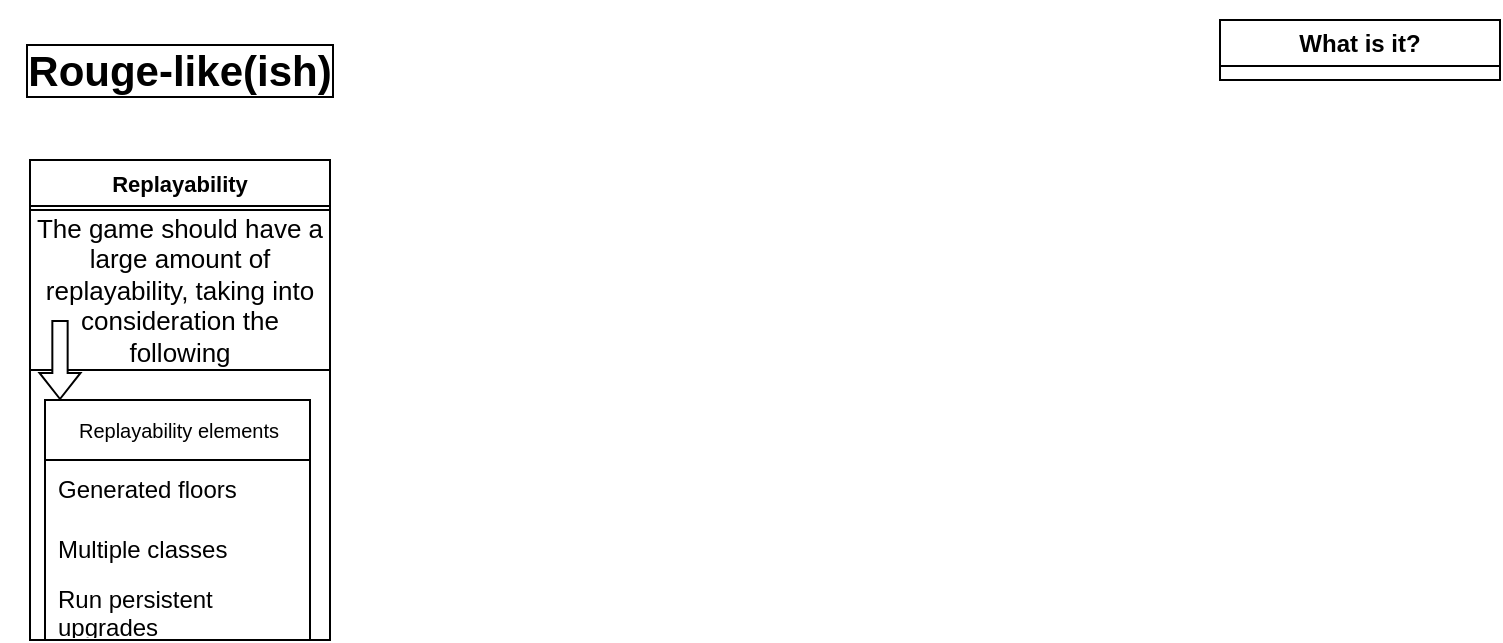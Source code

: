 <mxfile version="22.0.8" type="github">
  <diagram name="Page-1" id="UqBkJizWmmfB_0PGB-_P">
    <mxGraphModel dx="857" dy="508" grid="1" gridSize="10" guides="1" tooltips="1" connect="1" arrows="1" fold="1" page="1" pageScale="1" pageWidth="850" pageHeight="1100" math="0" shadow="0">
      <root>
        <mxCell id="0" />
        <mxCell id="1" parent="0" />
        <mxCell id="dO8svos2LEMkDAMB7f7Z-1" value="Rouge-like(ish)" style="text;strokeColor=none;fillColor=none;align=center;verticalAlign=middle;rounded=0;fontSize=21;fontStyle=1;labelBorderColor=default;labelBackgroundColor=default;whiteSpace=wrap;html=1;" parent="1" vertex="1">
          <mxGeometry width="180" height="70" as="geometry" />
        </mxCell>
        <mxCell id="dO8svos2LEMkDAMB7f7Z-2" value="What is it?" style="swimlane;whiteSpace=wrap;html=1;" parent="1" vertex="1" collapsed="1">
          <mxGeometry x="610" y="10" width="140" height="30" as="geometry">
            <mxRectangle x="610" y="10" width="230" height="220" as="alternateBounds" />
          </mxGeometry>
        </mxCell>
        <mxCell id="dO8svos2LEMkDAMB7f7Z-6" value="The idea is to make a dungeon crawler rouge-like(ish) game, with run-persistent levels, randomly generated maps(ill handle this, it cant be too hard), class specific weapons, gear, upgrades, and other such rouge-like(ish) things." style="rounded=1;whiteSpace=wrap;html=1;fontSize=8;" parent="dO8svos2LEMkDAMB7f7Z-2" vertex="1">
          <mxGeometry x="10" y="30" width="115" height="100" as="geometry" />
        </mxCell>
        <mxCell id="dO8svos2LEMkDAMB7f7Z-7" value="&lt;font style=&quot;font-size: 6px;&quot;&gt;The players main objective would be to get as far into the dungeon as possible, and along the way the player would encounter bosses and other dangers inside of this dungeon.&lt;br&gt;They would also get the option to receive an upgrade after each level (thus adding the most important rouge-like element&lt;/font&gt;" style="rounded=1;whiteSpace=wrap;html=1;fontSize=8;" parent="dO8svos2LEMkDAMB7f7Z-2" vertex="1">
          <mxGeometry x="110" y="110" width="115" height="100" as="geometry" />
        </mxCell>
        <mxCell id="dO8svos2LEMkDAMB7f7Z-9" value="Replayability" style="swimlane;whiteSpace=wrap;html=1;fontSize=11;" parent="1" vertex="1">
          <mxGeometry x="15" y="80" width="150" height="240" as="geometry">
            <mxRectangle x="15" y="80" width="155" height="20" as="alternateBounds" />
          </mxGeometry>
        </mxCell>
        <mxCell id="j2PbD-3YE8Rhm5KDEGp--5" value="&lt;font style=&quot;font-size: 13px;&quot;&gt;The game should have a large amount of replayability, taking into consideration the following&lt;br style=&quot;font-size: 13px;&quot;&gt;&lt;/font&gt;" style="rounded=0;whiteSpace=wrap;html=1;fontSize=13;" vertex="1" parent="dO8svos2LEMkDAMB7f7Z-9">
          <mxGeometry y="25" width="150" height="80" as="geometry" />
        </mxCell>
        <mxCell id="j2PbD-3YE8Rhm5KDEGp--7" value="" style="shape=flexArrow;endArrow=classic;html=1;rounded=0;fillColor=default;strokeWidth=1;endWidth=11.852;endSize=4.02;width=7.654;" edge="1" parent="dO8svos2LEMkDAMB7f7Z-9">
          <mxGeometry width="50" height="50" relative="1" as="geometry">
            <mxPoint x="15" y="80" as="sourcePoint" />
            <mxPoint x="15" y="120" as="targetPoint" />
          </mxGeometry>
        </mxCell>
        <mxCell id="j2PbD-3YE8Rhm5KDEGp--8" value="&lt;font style=&quot;font-size: 10px;&quot;&gt;Replayability elements&lt;/font&gt;" style="swimlane;fontStyle=0;childLayout=stackLayout;horizontal=1;startSize=30;horizontalStack=0;resizeParent=1;resizeParentMax=0;resizeLast=0;collapsible=1;marginBottom=0;whiteSpace=wrap;html=1;fontSize=10;" vertex="1" parent="dO8svos2LEMkDAMB7f7Z-9">
          <mxGeometry x="7.5" y="120" width="132.5" height="120" as="geometry">
            <mxRectangle x="7.5" y="120" width="135" height="30" as="alternateBounds" />
          </mxGeometry>
        </mxCell>
        <mxCell id="j2PbD-3YE8Rhm5KDEGp--9" value="Generated floors" style="text;strokeColor=none;fillColor=none;align=left;verticalAlign=middle;spacingLeft=4;spacingRight=4;overflow=hidden;points=[[0,0.5],[1,0.5]];portConstraint=eastwest;rotatable=0;whiteSpace=wrap;html=1;" vertex="1" parent="j2PbD-3YE8Rhm5KDEGp--8">
          <mxGeometry y="30" width="132.5" height="30" as="geometry" />
        </mxCell>
        <mxCell id="j2PbD-3YE8Rhm5KDEGp--10" value="Multiple classes" style="text;strokeColor=none;fillColor=none;align=left;verticalAlign=middle;spacingLeft=4;spacingRight=4;overflow=hidden;points=[[0,0.5],[1,0.5]];portConstraint=eastwest;rotatable=0;whiteSpace=wrap;html=1;" vertex="1" parent="j2PbD-3YE8Rhm5KDEGp--8">
          <mxGeometry y="60" width="132.5" height="30" as="geometry" />
        </mxCell>
        <mxCell id="j2PbD-3YE8Rhm5KDEGp--11" value="Run persistent upgrades" style="text;strokeColor=none;fillColor=none;align=left;verticalAlign=middle;spacingLeft=4;spacingRight=4;overflow=hidden;points=[[0,0.5],[1,0.5]];portConstraint=eastwest;rotatable=0;whiteSpace=wrap;html=1;" vertex="1" parent="j2PbD-3YE8Rhm5KDEGp--8">
          <mxGeometry y="90" width="132.5" height="30" as="geometry" />
        </mxCell>
      </root>
    </mxGraphModel>
  </diagram>
</mxfile>
